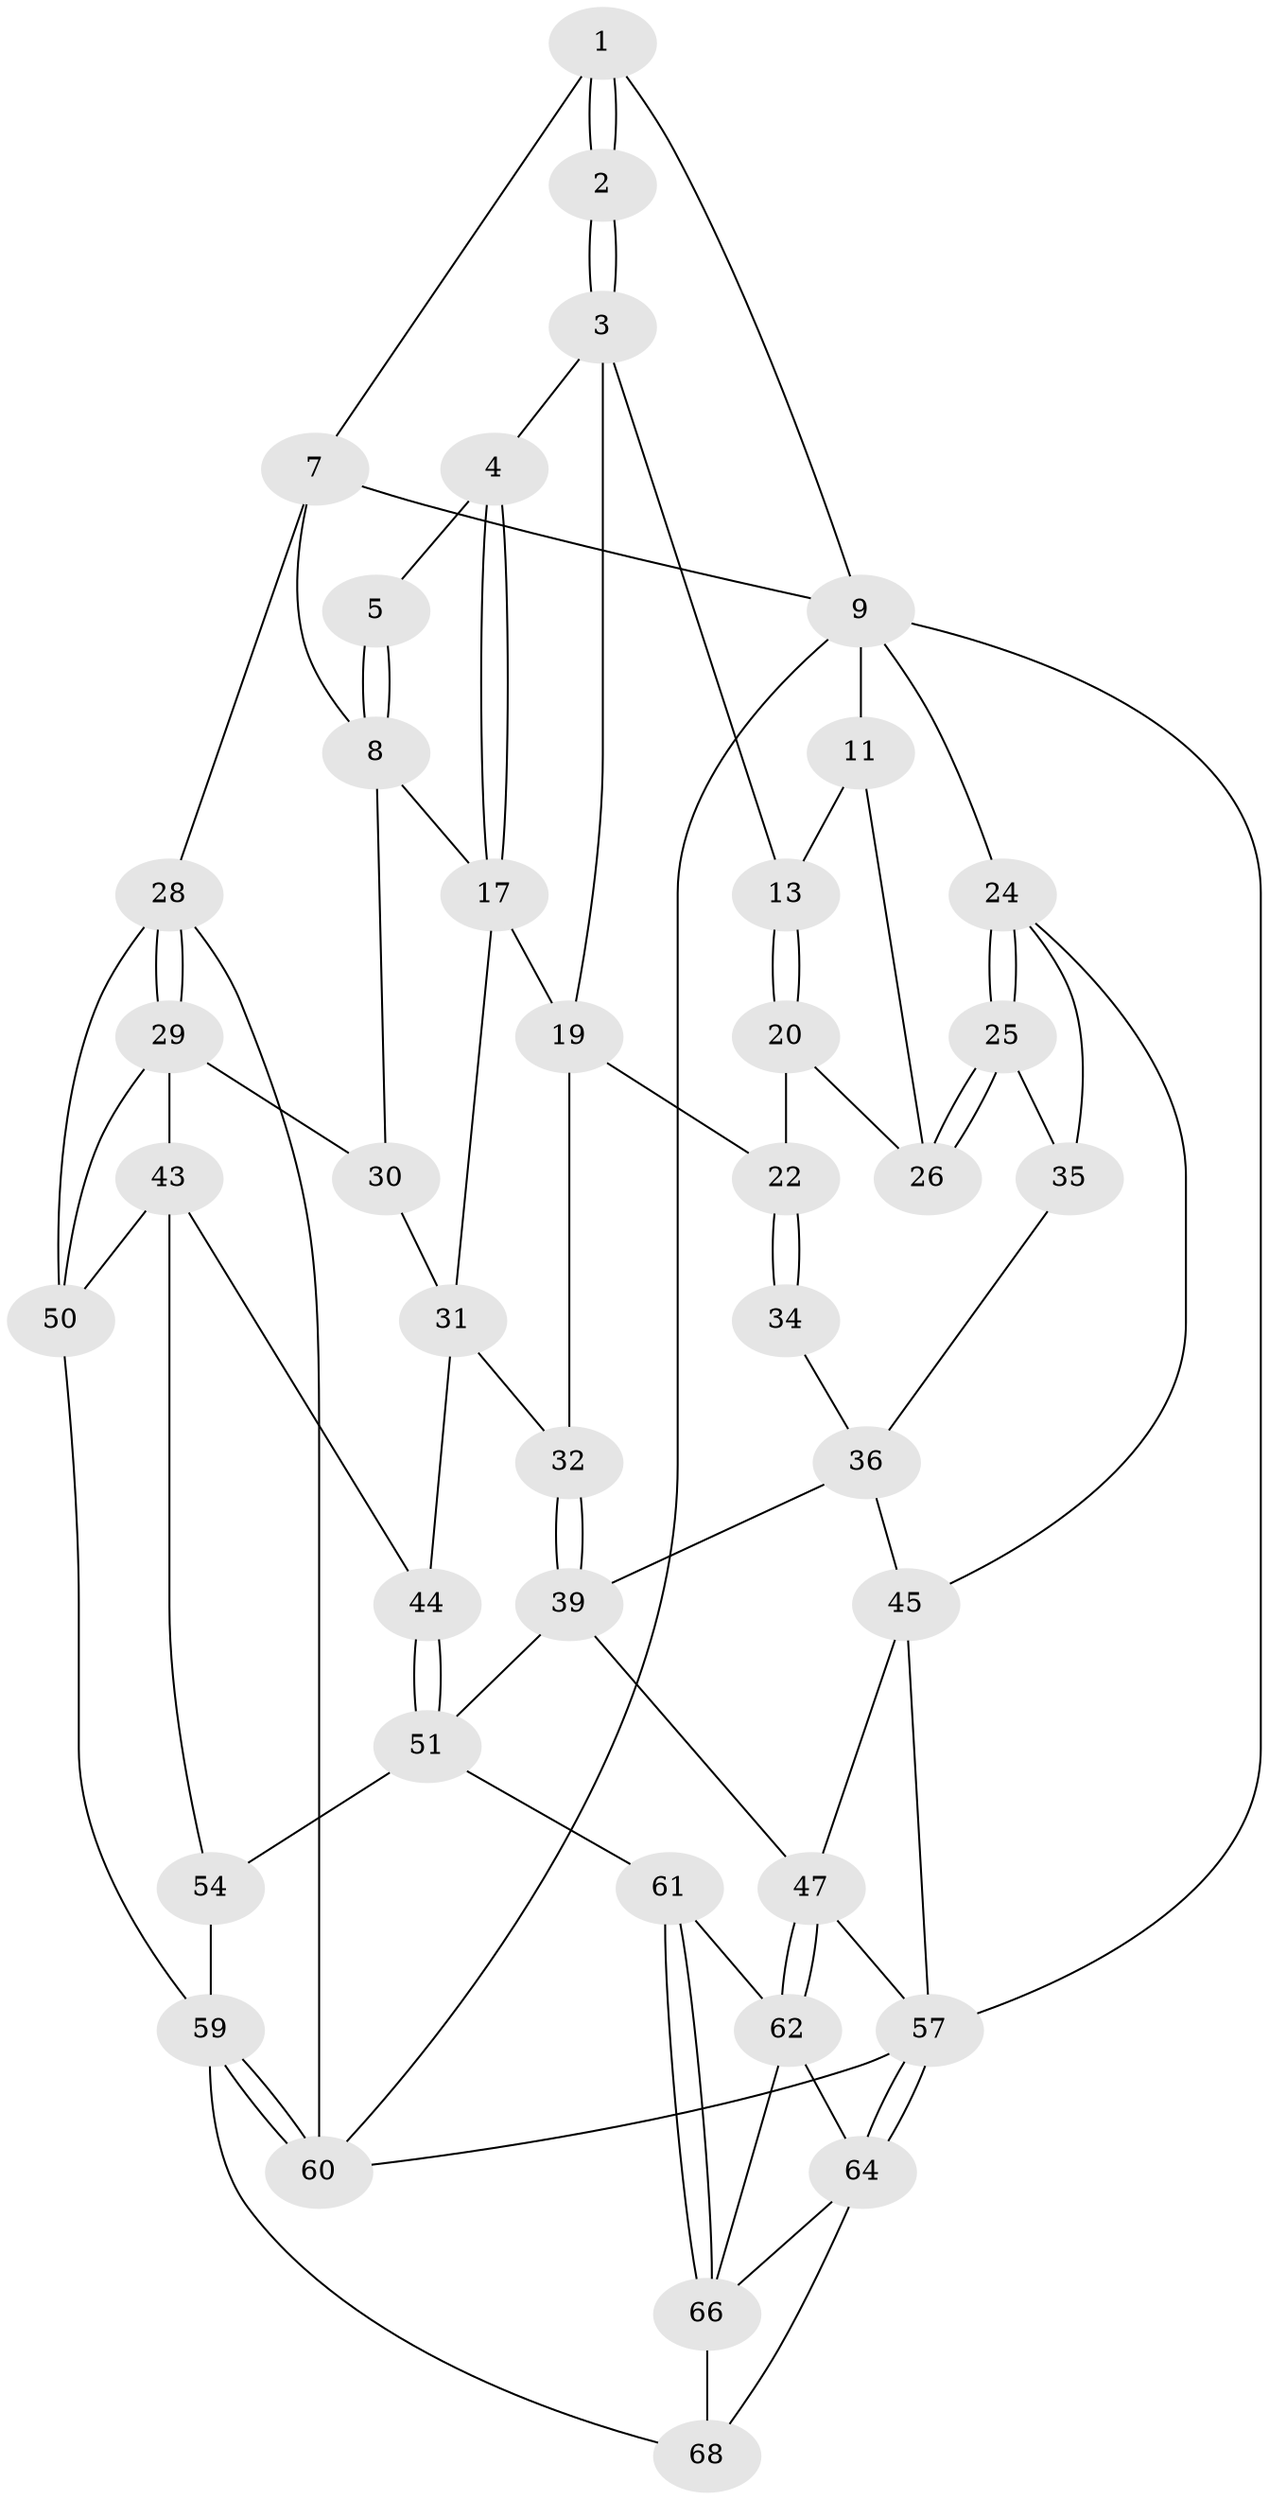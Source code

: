 // Generated by graph-tools (version 1.1) at 2025/52/02/27/25 19:52:39]
// undirected, 41 vertices, 88 edges
graph export_dot {
graph [start="1"]
  node [color=gray90,style=filled];
  1 [pos="+0.788648056097261+0",super="+6"];
  2 [pos="+0.3668448611353781+0"];
  3 [pos="+0.439239986951298+0.052646565494610005",super="+12"];
  4 [pos="+0.658831397103231+0.12147878763119743"];
  5 [pos="+0.7864118728019946+0"];
  7 [pos="+0.8989659687965849+0.14857483802675442",super="+27"];
  8 [pos="+0.8363921620296159+0.15522066680818236",super="+16"];
  9 [pos="+1+0",super="+10"];
  11 [pos="+0.21345923848744983+0",super="+15"];
  13 [pos="+0.3285845630201643+0.17195691634673238",super="+14"];
  17 [pos="+0.7496139442756895+0.2517231575415277",super="+18"];
  19 [pos="+0.43687326178120267+0.0989062855754528",super="+21"];
  20 [pos="+0.28563880555450333+0.27456175412891537",super="+23"];
  22 [pos="+0.3251389518260045+0.4147133703764861"];
  24 [pos="+0+0.3442122199466621",super="+41"];
  25 [pos="+0+0.33115016418079135"];
  26 [pos="+0.07845025124028866+0.22433029608082153"];
  28 [pos="+1+0.4830580632485403",super="+49"];
  29 [pos="+0.9037949414371322+0.43073813281862094",super="+42"];
  30 [pos="+0.7718825461225688+0.3546024683928438"];
  31 [pos="+0.4246227575213109+0.460740439554125",super="+33"];
  32 [pos="+0.3882510661322353+0.46158386283843056"];
  34 [pos="+0.19597104187934164+0.437450960919695"];
  35 [pos="+0.09460980577265593+0.4344192279336006",super="+38"];
  36 [pos="+0.16526457575004763+0.5072169835477088",super="+37"];
  39 [pos="+0.3648729416471381+0.5176498922945548",super="+40"];
  43 [pos="+0.6172389045445529+0.565230547836427",super="+53"];
  44 [pos="+0.5971520794812643+0.542487490586717"];
  45 [pos="+0.14456011887040557+0.6453536262166881",super="+46"];
  47 [pos="+0.2001624567193983+0.6637033925053777",super="+48"];
  50 [pos="+0.7965848049886587+0.6589472400383193",super="+56"];
  51 [pos="+0.4974634627376852+0.7707716971069438",super="+52"];
  54 [pos="+0.6662247988747537+0.7378095842841246",super="+55"];
  57 [pos="+0+1",super="+58"];
  59 [pos="+1+1",super="+65"];
  60 [pos="+1+1"];
  61 [pos="+0.433811521078429+0.8379632124936504"];
  62 [pos="+0.20967844448316236+0.7049799845178533",super="+63"];
  64 [pos="+0+1",super="+70"];
  66 [pos="+0.4339686336753215+0.8627160968213317",super="+67"];
  68 [pos="+0.6372118287991668+0.7819575680419469",super="+69"];
  1 -- 2;
  1 -- 2;
  1 -- 9;
  1 -- 7;
  2 -- 3;
  2 -- 3;
  3 -- 4;
  3 -- 19;
  3 -- 13;
  4 -- 5;
  4 -- 17;
  4 -- 17;
  5 -- 8;
  5 -- 8;
  7 -- 8;
  7 -- 9;
  7 -- 28;
  8 -- 17;
  8 -- 30;
  9 -- 60;
  9 -- 24;
  9 -- 11;
  9 -- 57;
  11 -- 26;
  11 -- 13;
  13 -- 20 [weight=2];
  13 -- 20;
  17 -- 19;
  17 -- 31;
  19 -- 32;
  19 -- 22;
  20 -- 26;
  20 -- 22;
  22 -- 34;
  22 -- 34;
  24 -- 25;
  24 -- 25;
  24 -- 35;
  24 -- 45;
  25 -- 26;
  25 -- 26;
  25 -- 35;
  28 -- 29;
  28 -- 29;
  28 -- 50;
  28 -- 60;
  29 -- 30;
  29 -- 50;
  29 -- 43;
  30 -- 31;
  31 -- 32;
  31 -- 44;
  32 -- 39;
  32 -- 39;
  34 -- 36;
  35 -- 36;
  36 -- 45;
  36 -- 39;
  39 -- 51;
  39 -- 47;
  43 -- 44;
  43 -- 50;
  43 -- 54;
  44 -- 51;
  44 -- 51;
  45 -- 47;
  45 -- 57;
  47 -- 62;
  47 -- 62;
  47 -- 57;
  50 -- 59;
  51 -- 54;
  51 -- 61;
  54 -- 59;
  57 -- 64;
  57 -- 64;
  57 -- 60;
  59 -- 60;
  59 -- 60;
  59 -- 68;
  61 -- 62;
  61 -- 66;
  61 -- 66;
  62 -- 64;
  62 -- 66;
  64 -- 68;
  64 -- 66;
  66 -- 68;
}
